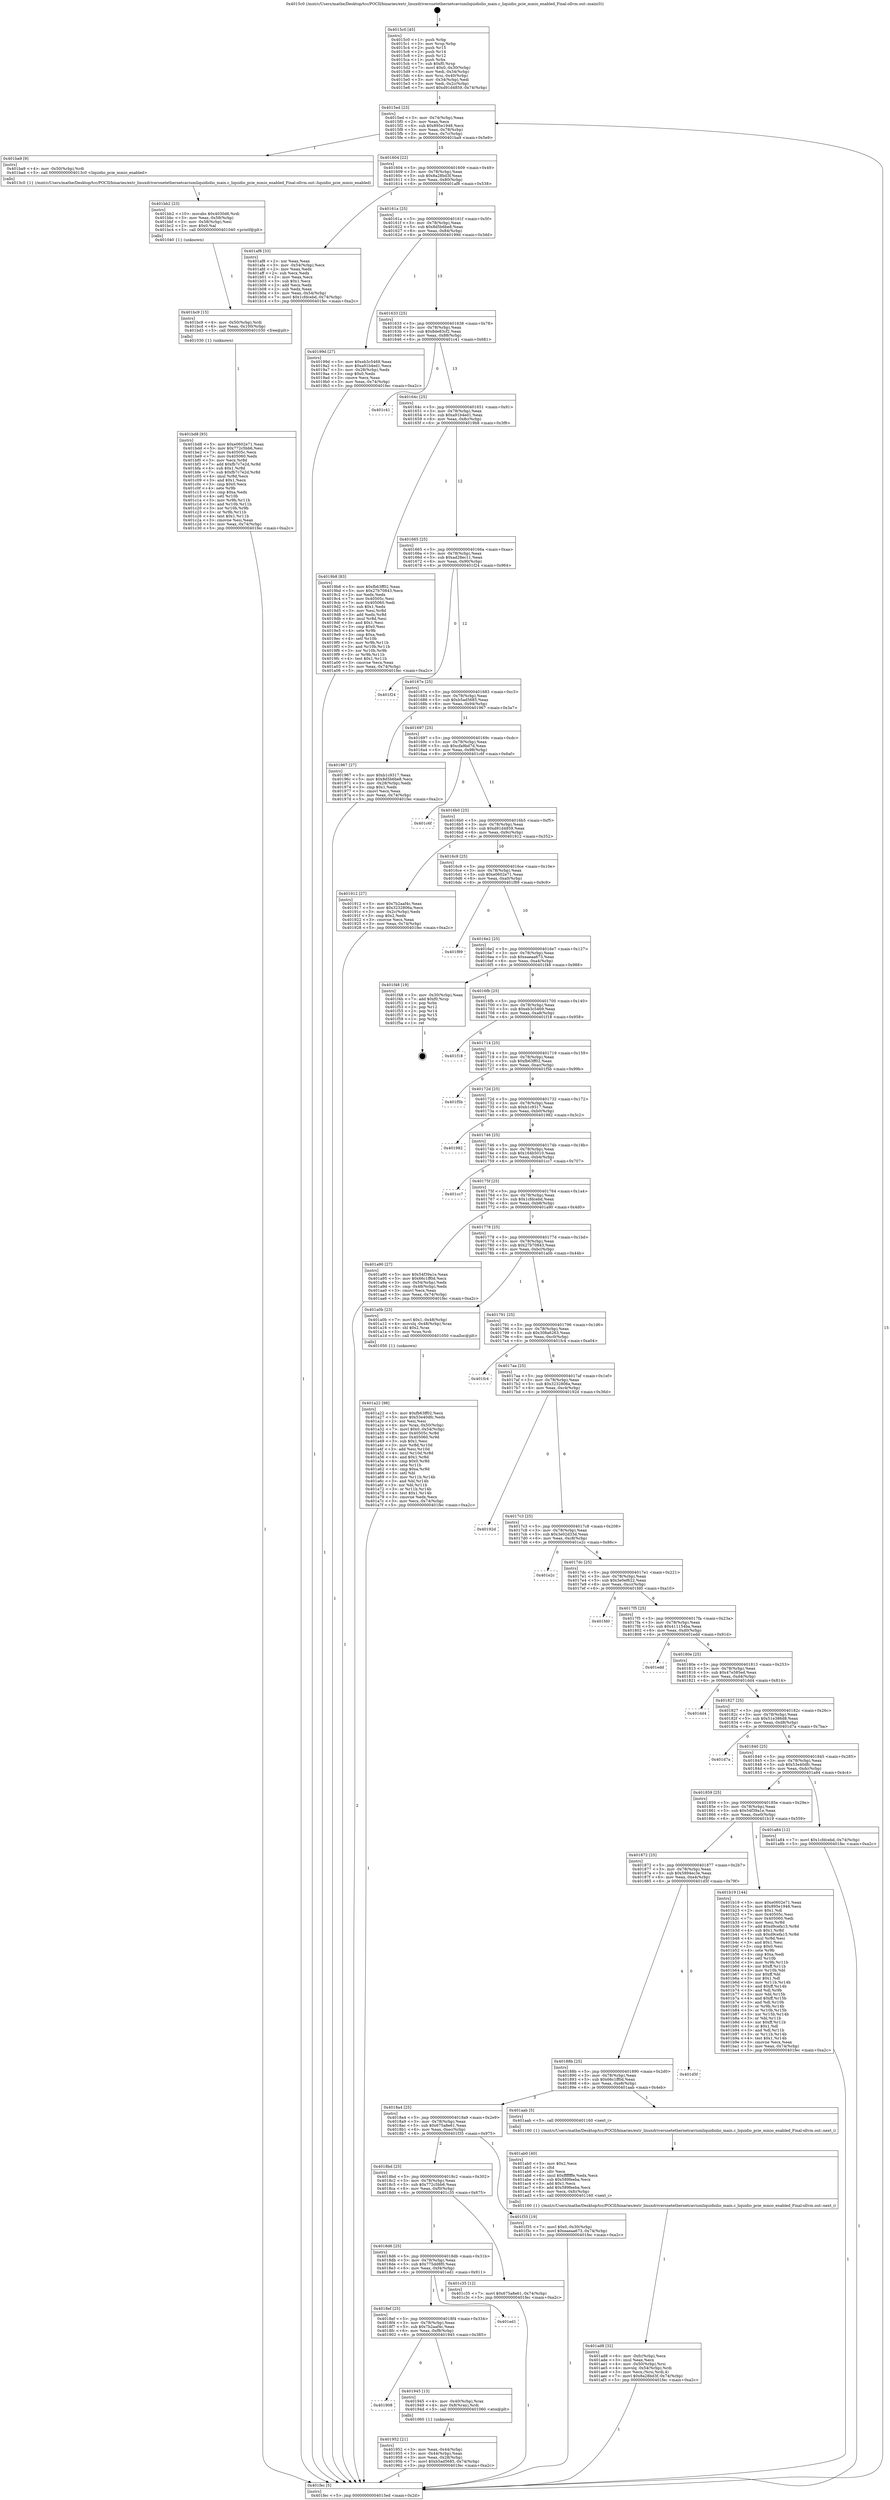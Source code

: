digraph "0x4015c0" {
  label = "0x4015c0 (/mnt/c/Users/mathe/Desktop/tcc/POCII/binaries/extr_linuxdriversnetethernetcaviumliquidiolio_main.c_liquidio_pcie_mmio_enabled_Final-ollvm.out::main(0))"
  labelloc = "t"
  node[shape=record]

  Entry [label="",width=0.3,height=0.3,shape=circle,fillcolor=black,style=filled]
  "0x4015ed" [label="{
     0x4015ed [23]\l
     | [instrs]\l
     &nbsp;&nbsp;0x4015ed \<+3\>: mov -0x74(%rbp),%eax\l
     &nbsp;&nbsp;0x4015f0 \<+2\>: mov %eax,%ecx\l
     &nbsp;&nbsp;0x4015f2 \<+6\>: sub $0x895e1948,%ecx\l
     &nbsp;&nbsp;0x4015f8 \<+3\>: mov %eax,-0x78(%rbp)\l
     &nbsp;&nbsp;0x4015fb \<+3\>: mov %ecx,-0x7c(%rbp)\l
     &nbsp;&nbsp;0x4015fe \<+6\>: je 0000000000401ba9 \<main+0x5e9\>\l
  }"]
  "0x401ba9" [label="{
     0x401ba9 [9]\l
     | [instrs]\l
     &nbsp;&nbsp;0x401ba9 \<+4\>: mov -0x50(%rbp),%rdi\l
     &nbsp;&nbsp;0x401bad \<+5\>: call 00000000004013c0 \<liquidio_pcie_mmio_enabled\>\l
     | [calls]\l
     &nbsp;&nbsp;0x4013c0 \{1\} (/mnt/c/Users/mathe/Desktop/tcc/POCII/binaries/extr_linuxdriversnetethernetcaviumliquidiolio_main.c_liquidio_pcie_mmio_enabled_Final-ollvm.out::liquidio_pcie_mmio_enabled)\l
  }"]
  "0x401604" [label="{
     0x401604 [22]\l
     | [instrs]\l
     &nbsp;&nbsp;0x401604 \<+5\>: jmp 0000000000401609 \<main+0x49\>\l
     &nbsp;&nbsp;0x401609 \<+3\>: mov -0x78(%rbp),%eax\l
     &nbsp;&nbsp;0x40160c \<+5\>: sub $0x8a28bd3f,%eax\l
     &nbsp;&nbsp;0x401611 \<+3\>: mov %eax,-0x80(%rbp)\l
     &nbsp;&nbsp;0x401614 \<+6\>: je 0000000000401af8 \<main+0x538\>\l
  }"]
  Exit [label="",width=0.3,height=0.3,shape=circle,fillcolor=black,style=filled,peripheries=2]
  "0x401af8" [label="{
     0x401af8 [33]\l
     | [instrs]\l
     &nbsp;&nbsp;0x401af8 \<+2\>: xor %eax,%eax\l
     &nbsp;&nbsp;0x401afa \<+3\>: mov -0x54(%rbp),%ecx\l
     &nbsp;&nbsp;0x401afd \<+2\>: mov %eax,%edx\l
     &nbsp;&nbsp;0x401aff \<+2\>: sub %ecx,%edx\l
     &nbsp;&nbsp;0x401b01 \<+2\>: mov %eax,%ecx\l
     &nbsp;&nbsp;0x401b03 \<+3\>: sub $0x1,%ecx\l
     &nbsp;&nbsp;0x401b06 \<+2\>: add %ecx,%edx\l
     &nbsp;&nbsp;0x401b08 \<+2\>: sub %edx,%eax\l
     &nbsp;&nbsp;0x401b0a \<+3\>: mov %eax,-0x54(%rbp)\l
     &nbsp;&nbsp;0x401b0d \<+7\>: movl $0x1cfdcebd,-0x74(%rbp)\l
     &nbsp;&nbsp;0x401b14 \<+5\>: jmp 0000000000401fec \<main+0xa2c\>\l
  }"]
  "0x40161a" [label="{
     0x40161a [25]\l
     | [instrs]\l
     &nbsp;&nbsp;0x40161a \<+5\>: jmp 000000000040161f \<main+0x5f\>\l
     &nbsp;&nbsp;0x40161f \<+3\>: mov -0x78(%rbp),%eax\l
     &nbsp;&nbsp;0x401622 \<+5\>: sub $0x8d5b6be8,%eax\l
     &nbsp;&nbsp;0x401627 \<+6\>: mov %eax,-0x84(%rbp)\l
     &nbsp;&nbsp;0x40162d \<+6\>: je 000000000040199d \<main+0x3dd\>\l
  }"]
  "0x401bd8" [label="{
     0x401bd8 [93]\l
     | [instrs]\l
     &nbsp;&nbsp;0x401bd8 \<+5\>: mov $0xe0602e71,%eax\l
     &nbsp;&nbsp;0x401bdd \<+5\>: mov $0x772c5bb6,%esi\l
     &nbsp;&nbsp;0x401be2 \<+7\>: mov 0x40505c,%ecx\l
     &nbsp;&nbsp;0x401be9 \<+7\>: mov 0x405060,%edx\l
     &nbsp;&nbsp;0x401bf0 \<+3\>: mov %ecx,%r8d\l
     &nbsp;&nbsp;0x401bf3 \<+7\>: add $0xfb7c7e2d,%r8d\l
     &nbsp;&nbsp;0x401bfa \<+4\>: sub $0x1,%r8d\l
     &nbsp;&nbsp;0x401bfe \<+7\>: sub $0xfb7c7e2d,%r8d\l
     &nbsp;&nbsp;0x401c05 \<+4\>: imul %r8d,%ecx\l
     &nbsp;&nbsp;0x401c09 \<+3\>: and $0x1,%ecx\l
     &nbsp;&nbsp;0x401c0c \<+3\>: cmp $0x0,%ecx\l
     &nbsp;&nbsp;0x401c0f \<+4\>: sete %r9b\l
     &nbsp;&nbsp;0x401c13 \<+3\>: cmp $0xa,%edx\l
     &nbsp;&nbsp;0x401c16 \<+4\>: setl %r10b\l
     &nbsp;&nbsp;0x401c1a \<+3\>: mov %r9b,%r11b\l
     &nbsp;&nbsp;0x401c1d \<+3\>: and %r10b,%r11b\l
     &nbsp;&nbsp;0x401c20 \<+3\>: xor %r10b,%r9b\l
     &nbsp;&nbsp;0x401c23 \<+3\>: or %r9b,%r11b\l
     &nbsp;&nbsp;0x401c26 \<+4\>: test $0x1,%r11b\l
     &nbsp;&nbsp;0x401c2a \<+3\>: cmovne %esi,%eax\l
     &nbsp;&nbsp;0x401c2d \<+3\>: mov %eax,-0x74(%rbp)\l
     &nbsp;&nbsp;0x401c30 \<+5\>: jmp 0000000000401fec \<main+0xa2c\>\l
  }"]
  "0x40199d" [label="{
     0x40199d [27]\l
     | [instrs]\l
     &nbsp;&nbsp;0x40199d \<+5\>: mov $0xeb3c5469,%eax\l
     &nbsp;&nbsp;0x4019a2 \<+5\>: mov $0xa91b4ed1,%ecx\l
     &nbsp;&nbsp;0x4019a7 \<+3\>: mov -0x28(%rbp),%edx\l
     &nbsp;&nbsp;0x4019aa \<+3\>: cmp $0x0,%edx\l
     &nbsp;&nbsp;0x4019ad \<+3\>: cmove %ecx,%eax\l
     &nbsp;&nbsp;0x4019b0 \<+3\>: mov %eax,-0x74(%rbp)\l
     &nbsp;&nbsp;0x4019b3 \<+5\>: jmp 0000000000401fec \<main+0xa2c\>\l
  }"]
  "0x401633" [label="{
     0x401633 [25]\l
     | [instrs]\l
     &nbsp;&nbsp;0x401633 \<+5\>: jmp 0000000000401638 \<main+0x78\>\l
     &nbsp;&nbsp;0x401638 \<+3\>: mov -0x78(%rbp),%eax\l
     &nbsp;&nbsp;0x40163b \<+5\>: sub $0x8de83cf2,%eax\l
     &nbsp;&nbsp;0x401640 \<+6\>: mov %eax,-0x88(%rbp)\l
     &nbsp;&nbsp;0x401646 \<+6\>: je 0000000000401c41 \<main+0x681\>\l
  }"]
  "0x401bc9" [label="{
     0x401bc9 [15]\l
     | [instrs]\l
     &nbsp;&nbsp;0x401bc9 \<+4\>: mov -0x50(%rbp),%rdi\l
     &nbsp;&nbsp;0x401bcd \<+6\>: mov %eax,-0x100(%rbp)\l
     &nbsp;&nbsp;0x401bd3 \<+5\>: call 0000000000401030 \<free@plt\>\l
     | [calls]\l
     &nbsp;&nbsp;0x401030 \{1\} (unknown)\l
  }"]
  "0x401c41" [label="{
     0x401c41\l
  }", style=dashed]
  "0x40164c" [label="{
     0x40164c [25]\l
     | [instrs]\l
     &nbsp;&nbsp;0x40164c \<+5\>: jmp 0000000000401651 \<main+0x91\>\l
     &nbsp;&nbsp;0x401651 \<+3\>: mov -0x78(%rbp),%eax\l
     &nbsp;&nbsp;0x401654 \<+5\>: sub $0xa91b4ed1,%eax\l
     &nbsp;&nbsp;0x401659 \<+6\>: mov %eax,-0x8c(%rbp)\l
     &nbsp;&nbsp;0x40165f \<+6\>: je 00000000004019b8 \<main+0x3f8\>\l
  }"]
  "0x401bb2" [label="{
     0x401bb2 [23]\l
     | [instrs]\l
     &nbsp;&nbsp;0x401bb2 \<+10\>: movabs $0x4030d6,%rdi\l
     &nbsp;&nbsp;0x401bbc \<+3\>: mov %eax,-0x58(%rbp)\l
     &nbsp;&nbsp;0x401bbf \<+3\>: mov -0x58(%rbp),%esi\l
     &nbsp;&nbsp;0x401bc2 \<+2\>: mov $0x0,%al\l
     &nbsp;&nbsp;0x401bc4 \<+5\>: call 0000000000401040 \<printf@plt\>\l
     | [calls]\l
     &nbsp;&nbsp;0x401040 \{1\} (unknown)\l
  }"]
  "0x4019b8" [label="{
     0x4019b8 [83]\l
     | [instrs]\l
     &nbsp;&nbsp;0x4019b8 \<+5\>: mov $0xfb63ff02,%eax\l
     &nbsp;&nbsp;0x4019bd \<+5\>: mov $0x27b70843,%ecx\l
     &nbsp;&nbsp;0x4019c2 \<+2\>: xor %edx,%edx\l
     &nbsp;&nbsp;0x4019c4 \<+7\>: mov 0x40505c,%esi\l
     &nbsp;&nbsp;0x4019cb \<+7\>: mov 0x405060,%edi\l
     &nbsp;&nbsp;0x4019d2 \<+3\>: sub $0x1,%edx\l
     &nbsp;&nbsp;0x4019d5 \<+3\>: mov %esi,%r8d\l
     &nbsp;&nbsp;0x4019d8 \<+3\>: add %edx,%r8d\l
     &nbsp;&nbsp;0x4019db \<+4\>: imul %r8d,%esi\l
     &nbsp;&nbsp;0x4019df \<+3\>: and $0x1,%esi\l
     &nbsp;&nbsp;0x4019e2 \<+3\>: cmp $0x0,%esi\l
     &nbsp;&nbsp;0x4019e5 \<+4\>: sete %r9b\l
     &nbsp;&nbsp;0x4019e9 \<+3\>: cmp $0xa,%edi\l
     &nbsp;&nbsp;0x4019ec \<+4\>: setl %r10b\l
     &nbsp;&nbsp;0x4019f0 \<+3\>: mov %r9b,%r11b\l
     &nbsp;&nbsp;0x4019f3 \<+3\>: and %r10b,%r11b\l
     &nbsp;&nbsp;0x4019f6 \<+3\>: xor %r10b,%r9b\l
     &nbsp;&nbsp;0x4019f9 \<+3\>: or %r9b,%r11b\l
     &nbsp;&nbsp;0x4019fc \<+4\>: test $0x1,%r11b\l
     &nbsp;&nbsp;0x401a00 \<+3\>: cmovne %ecx,%eax\l
     &nbsp;&nbsp;0x401a03 \<+3\>: mov %eax,-0x74(%rbp)\l
     &nbsp;&nbsp;0x401a06 \<+5\>: jmp 0000000000401fec \<main+0xa2c\>\l
  }"]
  "0x401665" [label="{
     0x401665 [25]\l
     | [instrs]\l
     &nbsp;&nbsp;0x401665 \<+5\>: jmp 000000000040166a \<main+0xaa\>\l
     &nbsp;&nbsp;0x40166a \<+3\>: mov -0x78(%rbp),%eax\l
     &nbsp;&nbsp;0x40166d \<+5\>: sub $0xad28ec11,%eax\l
     &nbsp;&nbsp;0x401672 \<+6\>: mov %eax,-0x90(%rbp)\l
     &nbsp;&nbsp;0x401678 \<+6\>: je 0000000000401f24 \<main+0x964\>\l
  }"]
  "0x401ad8" [label="{
     0x401ad8 [32]\l
     | [instrs]\l
     &nbsp;&nbsp;0x401ad8 \<+6\>: mov -0xfc(%rbp),%ecx\l
     &nbsp;&nbsp;0x401ade \<+3\>: imul %eax,%ecx\l
     &nbsp;&nbsp;0x401ae1 \<+4\>: mov -0x50(%rbp),%rsi\l
     &nbsp;&nbsp;0x401ae5 \<+4\>: movslq -0x54(%rbp),%rdi\l
     &nbsp;&nbsp;0x401ae9 \<+3\>: mov %ecx,(%rsi,%rdi,4)\l
     &nbsp;&nbsp;0x401aec \<+7\>: movl $0x8a28bd3f,-0x74(%rbp)\l
     &nbsp;&nbsp;0x401af3 \<+5\>: jmp 0000000000401fec \<main+0xa2c\>\l
  }"]
  "0x401f24" [label="{
     0x401f24\l
  }", style=dashed]
  "0x40167e" [label="{
     0x40167e [25]\l
     | [instrs]\l
     &nbsp;&nbsp;0x40167e \<+5\>: jmp 0000000000401683 \<main+0xc3\>\l
     &nbsp;&nbsp;0x401683 \<+3\>: mov -0x78(%rbp),%eax\l
     &nbsp;&nbsp;0x401686 \<+5\>: sub $0xb5ad5685,%eax\l
     &nbsp;&nbsp;0x40168b \<+6\>: mov %eax,-0x94(%rbp)\l
     &nbsp;&nbsp;0x401691 \<+6\>: je 0000000000401967 \<main+0x3a7\>\l
  }"]
  "0x401ab0" [label="{
     0x401ab0 [40]\l
     | [instrs]\l
     &nbsp;&nbsp;0x401ab0 \<+5\>: mov $0x2,%ecx\l
     &nbsp;&nbsp;0x401ab5 \<+1\>: cltd\l
     &nbsp;&nbsp;0x401ab6 \<+2\>: idiv %ecx\l
     &nbsp;&nbsp;0x401ab8 \<+6\>: imul $0xfffffffe,%edx,%ecx\l
     &nbsp;&nbsp;0x401abe \<+6\>: sub $0x589feeba,%ecx\l
     &nbsp;&nbsp;0x401ac4 \<+3\>: add $0x1,%ecx\l
     &nbsp;&nbsp;0x401ac7 \<+6\>: add $0x589feeba,%ecx\l
     &nbsp;&nbsp;0x401acd \<+6\>: mov %ecx,-0xfc(%rbp)\l
     &nbsp;&nbsp;0x401ad3 \<+5\>: call 0000000000401160 \<next_i\>\l
     | [calls]\l
     &nbsp;&nbsp;0x401160 \{1\} (/mnt/c/Users/mathe/Desktop/tcc/POCII/binaries/extr_linuxdriversnetethernetcaviumliquidiolio_main.c_liquidio_pcie_mmio_enabled_Final-ollvm.out::next_i)\l
  }"]
  "0x401967" [label="{
     0x401967 [27]\l
     | [instrs]\l
     &nbsp;&nbsp;0x401967 \<+5\>: mov $0xb1c9317,%eax\l
     &nbsp;&nbsp;0x40196c \<+5\>: mov $0x8d5b6be8,%ecx\l
     &nbsp;&nbsp;0x401971 \<+3\>: mov -0x28(%rbp),%edx\l
     &nbsp;&nbsp;0x401974 \<+3\>: cmp $0x1,%edx\l
     &nbsp;&nbsp;0x401977 \<+3\>: cmovl %ecx,%eax\l
     &nbsp;&nbsp;0x40197a \<+3\>: mov %eax,-0x74(%rbp)\l
     &nbsp;&nbsp;0x40197d \<+5\>: jmp 0000000000401fec \<main+0xa2c\>\l
  }"]
  "0x401697" [label="{
     0x401697 [25]\l
     | [instrs]\l
     &nbsp;&nbsp;0x401697 \<+5\>: jmp 000000000040169c \<main+0xdc\>\l
     &nbsp;&nbsp;0x40169c \<+3\>: mov -0x78(%rbp),%eax\l
     &nbsp;&nbsp;0x40169f \<+5\>: sub $0xcfa9bd7d,%eax\l
     &nbsp;&nbsp;0x4016a4 \<+6\>: mov %eax,-0x98(%rbp)\l
     &nbsp;&nbsp;0x4016aa \<+6\>: je 0000000000401c6f \<main+0x6af\>\l
  }"]
  "0x401a22" [label="{
     0x401a22 [98]\l
     | [instrs]\l
     &nbsp;&nbsp;0x401a22 \<+5\>: mov $0xfb63ff02,%ecx\l
     &nbsp;&nbsp;0x401a27 \<+5\>: mov $0x53e40dfc,%edx\l
     &nbsp;&nbsp;0x401a2c \<+2\>: xor %esi,%esi\l
     &nbsp;&nbsp;0x401a2e \<+4\>: mov %rax,-0x50(%rbp)\l
     &nbsp;&nbsp;0x401a32 \<+7\>: movl $0x0,-0x54(%rbp)\l
     &nbsp;&nbsp;0x401a39 \<+8\>: mov 0x40505c,%r8d\l
     &nbsp;&nbsp;0x401a41 \<+8\>: mov 0x405060,%r9d\l
     &nbsp;&nbsp;0x401a49 \<+3\>: sub $0x1,%esi\l
     &nbsp;&nbsp;0x401a4c \<+3\>: mov %r8d,%r10d\l
     &nbsp;&nbsp;0x401a4f \<+3\>: add %esi,%r10d\l
     &nbsp;&nbsp;0x401a52 \<+4\>: imul %r10d,%r8d\l
     &nbsp;&nbsp;0x401a56 \<+4\>: and $0x1,%r8d\l
     &nbsp;&nbsp;0x401a5a \<+4\>: cmp $0x0,%r8d\l
     &nbsp;&nbsp;0x401a5e \<+4\>: sete %r11b\l
     &nbsp;&nbsp;0x401a62 \<+4\>: cmp $0xa,%r9d\l
     &nbsp;&nbsp;0x401a66 \<+3\>: setl %bl\l
     &nbsp;&nbsp;0x401a69 \<+3\>: mov %r11b,%r14b\l
     &nbsp;&nbsp;0x401a6c \<+3\>: and %bl,%r14b\l
     &nbsp;&nbsp;0x401a6f \<+3\>: xor %bl,%r11b\l
     &nbsp;&nbsp;0x401a72 \<+3\>: or %r11b,%r14b\l
     &nbsp;&nbsp;0x401a75 \<+4\>: test $0x1,%r14b\l
     &nbsp;&nbsp;0x401a79 \<+3\>: cmovne %edx,%ecx\l
     &nbsp;&nbsp;0x401a7c \<+3\>: mov %ecx,-0x74(%rbp)\l
     &nbsp;&nbsp;0x401a7f \<+5\>: jmp 0000000000401fec \<main+0xa2c\>\l
  }"]
  "0x401c6f" [label="{
     0x401c6f\l
  }", style=dashed]
  "0x4016b0" [label="{
     0x4016b0 [25]\l
     | [instrs]\l
     &nbsp;&nbsp;0x4016b0 \<+5\>: jmp 00000000004016b5 \<main+0xf5\>\l
     &nbsp;&nbsp;0x4016b5 \<+3\>: mov -0x78(%rbp),%eax\l
     &nbsp;&nbsp;0x4016b8 \<+5\>: sub $0xd91d4859,%eax\l
     &nbsp;&nbsp;0x4016bd \<+6\>: mov %eax,-0x9c(%rbp)\l
     &nbsp;&nbsp;0x4016c3 \<+6\>: je 0000000000401912 \<main+0x352\>\l
  }"]
  "0x401952" [label="{
     0x401952 [21]\l
     | [instrs]\l
     &nbsp;&nbsp;0x401952 \<+3\>: mov %eax,-0x44(%rbp)\l
     &nbsp;&nbsp;0x401955 \<+3\>: mov -0x44(%rbp),%eax\l
     &nbsp;&nbsp;0x401958 \<+3\>: mov %eax,-0x28(%rbp)\l
     &nbsp;&nbsp;0x40195b \<+7\>: movl $0xb5ad5685,-0x74(%rbp)\l
     &nbsp;&nbsp;0x401962 \<+5\>: jmp 0000000000401fec \<main+0xa2c\>\l
  }"]
  "0x401912" [label="{
     0x401912 [27]\l
     | [instrs]\l
     &nbsp;&nbsp;0x401912 \<+5\>: mov $0x7b2aaf4c,%eax\l
     &nbsp;&nbsp;0x401917 \<+5\>: mov $0x3232806a,%ecx\l
     &nbsp;&nbsp;0x40191c \<+3\>: mov -0x2c(%rbp),%edx\l
     &nbsp;&nbsp;0x40191f \<+3\>: cmp $0x2,%edx\l
     &nbsp;&nbsp;0x401922 \<+3\>: cmovne %ecx,%eax\l
     &nbsp;&nbsp;0x401925 \<+3\>: mov %eax,-0x74(%rbp)\l
     &nbsp;&nbsp;0x401928 \<+5\>: jmp 0000000000401fec \<main+0xa2c\>\l
  }"]
  "0x4016c9" [label="{
     0x4016c9 [25]\l
     | [instrs]\l
     &nbsp;&nbsp;0x4016c9 \<+5\>: jmp 00000000004016ce \<main+0x10e\>\l
     &nbsp;&nbsp;0x4016ce \<+3\>: mov -0x78(%rbp),%eax\l
     &nbsp;&nbsp;0x4016d1 \<+5\>: sub $0xe0602e71,%eax\l
     &nbsp;&nbsp;0x4016d6 \<+6\>: mov %eax,-0xa0(%rbp)\l
     &nbsp;&nbsp;0x4016dc \<+6\>: je 0000000000401f89 \<main+0x9c9\>\l
  }"]
  "0x401fec" [label="{
     0x401fec [5]\l
     | [instrs]\l
     &nbsp;&nbsp;0x401fec \<+5\>: jmp 00000000004015ed \<main+0x2d\>\l
  }"]
  "0x4015c0" [label="{
     0x4015c0 [45]\l
     | [instrs]\l
     &nbsp;&nbsp;0x4015c0 \<+1\>: push %rbp\l
     &nbsp;&nbsp;0x4015c1 \<+3\>: mov %rsp,%rbp\l
     &nbsp;&nbsp;0x4015c4 \<+2\>: push %r15\l
     &nbsp;&nbsp;0x4015c6 \<+2\>: push %r14\l
     &nbsp;&nbsp;0x4015c8 \<+2\>: push %r12\l
     &nbsp;&nbsp;0x4015ca \<+1\>: push %rbx\l
     &nbsp;&nbsp;0x4015cb \<+7\>: sub $0xf0,%rsp\l
     &nbsp;&nbsp;0x4015d2 \<+7\>: movl $0x0,-0x30(%rbp)\l
     &nbsp;&nbsp;0x4015d9 \<+3\>: mov %edi,-0x34(%rbp)\l
     &nbsp;&nbsp;0x4015dc \<+4\>: mov %rsi,-0x40(%rbp)\l
     &nbsp;&nbsp;0x4015e0 \<+3\>: mov -0x34(%rbp),%edi\l
     &nbsp;&nbsp;0x4015e3 \<+3\>: mov %edi,-0x2c(%rbp)\l
     &nbsp;&nbsp;0x4015e6 \<+7\>: movl $0xd91d4859,-0x74(%rbp)\l
  }"]
  "0x401908" [label="{
     0x401908\l
  }", style=dashed]
  "0x401f89" [label="{
     0x401f89\l
  }", style=dashed]
  "0x4016e2" [label="{
     0x4016e2 [25]\l
     | [instrs]\l
     &nbsp;&nbsp;0x4016e2 \<+5\>: jmp 00000000004016e7 \<main+0x127\>\l
     &nbsp;&nbsp;0x4016e7 \<+3\>: mov -0x78(%rbp),%eax\l
     &nbsp;&nbsp;0x4016ea \<+5\>: sub $0xeaeaa673,%eax\l
     &nbsp;&nbsp;0x4016ef \<+6\>: mov %eax,-0xa4(%rbp)\l
     &nbsp;&nbsp;0x4016f5 \<+6\>: je 0000000000401f48 \<main+0x988\>\l
  }"]
  "0x401945" [label="{
     0x401945 [13]\l
     | [instrs]\l
     &nbsp;&nbsp;0x401945 \<+4\>: mov -0x40(%rbp),%rax\l
     &nbsp;&nbsp;0x401949 \<+4\>: mov 0x8(%rax),%rdi\l
     &nbsp;&nbsp;0x40194d \<+5\>: call 0000000000401060 \<atoi@plt\>\l
     | [calls]\l
     &nbsp;&nbsp;0x401060 \{1\} (unknown)\l
  }"]
  "0x401f48" [label="{
     0x401f48 [19]\l
     | [instrs]\l
     &nbsp;&nbsp;0x401f48 \<+3\>: mov -0x30(%rbp),%eax\l
     &nbsp;&nbsp;0x401f4b \<+7\>: add $0xf0,%rsp\l
     &nbsp;&nbsp;0x401f52 \<+1\>: pop %rbx\l
     &nbsp;&nbsp;0x401f53 \<+2\>: pop %r12\l
     &nbsp;&nbsp;0x401f55 \<+2\>: pop %r14\l
     &nbsp;&nbsp;0x401f57 \<+2\>: pop %r15\l
     &nbsp;&nbsp;0x401f59 \<+1\>: pop %rbp\l
     &nbsp;&nbsp;0x401f5a \<+1\>: ret\l
  }"]
  "0x4016fb" [label="{
     0x4016fb [25]\l
     | [instrs]\l
     &nbsp;&nbsp;0x4016fb \<+5\>: jmp 0000000000401700 \<main+0x140\>\l
     &nbsp;&nbsp;0x401700 \<+3\>: mov -0x78(%rbp),%eax\l
     &nbsp;&nbsp;0x401703 \<+5\>: sub $0xeb3c5469,%eax\l
     &nbsp;&nbsp;0x401708 \<+6\>: mov %eax,-0xa8(%rbp)\l
     &nbsp;&nbsp;0x40170e \<+6\>: je 0000000000401f18 \<main+0x958\>\l
  }"]
  "0x4018ef" [label="{
     0x4018ef [25]\l
     | [instrs]\l
     &nbsp;&nbsp;0x4018ef \<+5\>: jmp 00000000004018f4 \<main+0x334\>\l
     &nbsp;&nbsp;0x4018f4 \<+3\>: mov -0x78(%rbp),%eax\l
     &nbsp;&nbsp;0x4018f7 \<+5\>: sub $0x7b2aaf4c,%eax\l
     &nbsp;&nbsp;0x4018fc \<+6\>: mov %eax,-0xf8(%rbp)\l
     &nbsp;&nbsp;0x401902 \<+6\>: je 0000000000401945 \<main+0x385\>\l
  }"]
  "0x401f18" [label="{
     0x401f18\l
  }", style=dashed]
  "0x401714" [label="{
     0x401714 [25]\l
     | [instrs]\l
     &nbsp;&nbsp;0x401714 \<+5\>: jmp 0000000000401719 \<main+0x159\>\l
     &nbsp;&nbsp;0x401719 \<+3\>: mov -0x78(%rbp),%eax\l
     &nbsp;&nbsp;0x40171c \<+5\>: sub $0xfb63ff02,%eax\l
     &nbsp;&nbsp;0x401721 \<+6\>: mov %eax,-0xac(%rbp)\l
     &nbsp;&nbsp;0x401727 \<+6\>: je 0000000000401f5b \<main+0x99b\>\l
  }"]
  "0x401ed1" [label="{
     0x401ed1\l
  }", style=dashed]
  "0x401f5b" [label="{
     0x401f5b\l
  }", style=dashed]
  "0x40172d" [label="{
     0x40172d [25]\l
     | [instrs]\l
     &nbsp;&nbsp;0x40172d \<+5\>: jmp 0000000000401732 \<main+0x172\>\l
     &nbsp;&nbsp;0x401732 \<+3\>: mov -0x78(%rbp),%eax\l
     &nbsp;&nbsp;0x401735 \<+5\>: sub $0xb1c9317,%eax\l
     &nbsp;&nbsp;0x40173a \<+6\>: mov %eax,-0xb0(%rbp)\l
     &nbsp;&nbsp;0x401740 \<+6\>: je 0000000000401982 \<main+0x3c2\>\l
  }"]
  "0x4018d6" [label="{
     0x4018d6 [25]\l
     | [instrs]\l
     &nbsp;&nbsp;0x4018d6 \<+5\>: jmp 00000000004018db \<main+0x31b\>\l
     &nbsp;&nbsp;0x4018db \<+3\>: mov -0x78(%rbp),%eax\l
     &nbsp;&nbsp;0x4018de \<+5\>: sub $0x775dd8f0,%eax\l
     &nbsp;&nbsp;0x4018e3 \<+6\>: mov %eax,-0xf4(%rbp)\l
     &nbsp;&nbsp;0x4018e9 \<+6\>: je 0000000000401ed1 \<main+0x911\>\l
  }"]
  "0x401982" [label="{
     0x401982\l
  }", style=dashed]
  "0x401746" [label="{
     0x401746 [25]\l
     | [instrs]\l
     &nbsp;&nbsp;0x401746 \<+5\>: jmp 000000000040174b \<main+0x18b\>\l
     &nbsp;&nbsp;0x40174b \<+3\>: mov -0x78(%rbp),%eax\l
     &nbsp;&nbsp;0x40174e \<+5\>: sub $0x164b5010,%eax\l
     &nbsp;&nbsp;0x401753 \<+6\>: mov %eax,-0xb4(%rbp)\l
     &nbsp;&nbsp;0x401759 \<+6\>: je 0000000000401cc7 \<main+0x707\>\l
  }"]
  "0x401c35" [label="{
     0x401c35 [12]\l
     | [instrs]\l
     &nbsp;&nbsp;0x401c35 \<+7\>: movl $0x675a8e61,-0x74(%rbp)\l
     &nbsp;&nbsp;0x401c3c \<+5\>: jmp 0000000000401fec \<main+0xa2c\>\l
  }"]
  "0x401cc7" [label="{
     0x401cc7\l
  }", style=dashed]
  "0x40175f" [label="{
     0x40175f [25]\l
     | [instrs]\l
     &nbsp;&nbsp;0x40175f \<+5\>: jmp 0000000000401764 \<main+0x1a4\>\l
     &nbsp;&nbsp;0x401764 \<+3\>: mov -0x78(%rbp),%eax\l
     &nbsp;&nbsp;0x401767 \<+5\>: sub $0x1cfdcebd,%eax\l
     &nbsp;&nbsp;0x40176c \<+6\>: mov %eax,-0xb8(%rbp)\l
     &nbsp;&nbsp;0x401772 \<+6\>: je 0000000000401a90 \<main+0x4d0\>\l
  }"]
  "0x4018bd" [label="{
     0x4018bd [25]\l
     | [instrs]\l
     &nbsp;&nbsp;0x4018bd \<+5\>: jmp 00000000004018c2 \<main+0x302\>\l
     &nbsp;&nbsp;0x4018c2 \<+3\>: mov -0x78(%rbp),%eax\l
     &nbsp;&nbsp;0x4018c5 \<+5\>: sub $0x772c5bb6,%eax\l
     &nbsp;&nbsp;0x4018ca \<+6\>: mov %eax,-0xf0(%rbp)\l
     &nbsp;&nbsp;0x4018d0 \<+6\>: je 0000000000401c35 \<main+0x675\>\l
  }"]
  "0x401a90" [label="{
     0x401a90 [27]\l
     | [instrs]\l
     &nbsp;&nbsp;0x401a90 \<+5\>: mov $0x54f39a1e,%eax\l
     &nbsp;&nbsp;0x401a95 \<+5\>: mov $0x66c1ff0d,%ecx\l
     &nbsp;&nbsp;0x401a9a \<+3\>: mov -0x54(%rbp),%edx\l
     &nbsp;&nbsp;0x401a9d \<+3\>: cmp -0x48(%rbp),%edx\l
     &nbsp;&nbsp;0x401aa0 \<+3\>: cmovl %ecx,%eax\l
     &nbsp;&nbsp;0x401aa3 \<+3\>: mov %eax,-0x74(%rbp)\l
     &nbsp;&nbsp;0x401aa6 \<+5\>: jmp 0000000000401fec \<main+0xa2c\>\l
  }"]
  "0x401778" [label="{
     0x401778 [25]\l
     | [instrs]\l
     &nbsp;&nbsp;0x401778 \<+5\>: jmp 000000000040177d \<main+0x1bd\>\l
     &nbsp;&nbsp;0x40177d \<+3\>: mov -0x78(%rbp),%eax\l
     &nbsp;&nbsp;0x401780 \<+5\>: sub $0x27b70843,%eax\l
     &nbsp;&nbsp;0x401785 \<+6\>: mov %eax,-0xbc(%rbp)\l
     &nbsp;&nbsp;0x40178b \<+6\>: je 0000000000401a0b \<main+0x44b\>\l
  }"]
  "0x401f35" [label="{
     0x401f35 [19]\l
     | [instrs]\l
     &nbsp;&nbsp;0x401f35 \<+7\>: movl $0x0,-0x30(%rbp)\l
     &nbsp;&nbsp;0x401f3c \<+7\>: movl $0xeaeaa673,-0x74(%rbp)\l
     &nbsp;&nbsp;0x401f43 \<+5\>: jmp 0000000000401fec \<main+0xa2c\>\l
  }"]
  "0x401a0b" [label="{
     0x401a0b [23]\l
     | [instrs]\l
     &nbsp;&nbsp;0x401a0b \<+7\>: movl $0x1,-0x48(%rbp)\l
     &nbsp;&nbsp;0x401a12 \<+4\>: movslq -0x48(%rbp),%rax\l
     &nbsp;&nbsp;0x401a16 \<+4\>: shl $0x2,%rax\l
     &nbsp;&nbsp;0x401a1a \<+3\>: mov %rax,%rdi\l
     &nbsp;&nbsp;0x401a1d \<+5\>: call 0000000000401050 \<malloc@plt\>\l
     | [calls]\l
     &nbsp;&nbsp;0x401050 \{1\} (unknown)\l
  }"]
  "0x401791" [label="{
     0x401791 [25]\l
     | [instrs]\l
     &nbsp;&nbsp;0x401791 \<+5\>: jmp 0000000000401796 \<main+0x1d6\>\l
     &nbsp;&nbsp;0x401796 \<+3\>: mov -0x78(%rbp),%eax\l
     &nbsp;&nbsp;0x401799 \<+5\>: sub $0x308a6263,%eax\l
     &nbsp;&nbsp;0x40179e \<+6\>: mov %eax,-0xc0(%rbp)\l
     &nbsp;&nbsp;0x4017a4 \<+6\>: je 0000000000401fc4 \<main+0xa04\>\l
  }"]
  "0x4018a4" [label="{
     0x4018a4 [25]\l
     | [instrs]\l
     &nbsp;&nbsp;0x4018a4 \<+5\>: jmp 00000000004018a9 \<main+0x2e9\>\l
     &nbsp;&nbsp;0x4018a9 \<+3\>: mov -0x78(%rbp),%eax\l
     &nbsp;&nbsp;0x4018ac \<+5\>: sub $0x675a8e61,%eax\l
     &nbsp;&nbsp;0x4018b1 \<+6\>: mov %eax,-0xec(%rbp)\l
     &nbsp;&nbsp;0x4018b7 \<+6\>: je 0000000000401f35 \<main+0x975\>\l
  }"]
  "0x401fc4" [label="{
     0x401fc4\l
  }", style=dashed]
  "0x4017aa" [label="{
     0x4017aa [25]\l
     | [instrs]\l
     &nbsp;&nbsp;0x4017aa \<+5\>: jmp 00000000004017af \<main+0x1ef\>\l
     &nbsp;&nbsp;0x4017af \<+3\>: mov -0x78(%rbp),%eax\l
     &nbsp;&nbsp;0x4017b2 \<+5\>: sub $0x3232806a,%eax\l
     &nbsp;&nbsp;0x4017b7 \<+6\>: mov %eax,-0xc4(%rbp)\l
     &nbsp;&nbsp;0x4017bd \<+6\>: je 000000000040192d \<main+0x36d\>\l
  }"]
  "0x401aab" [label="{
     0x401aab [5]\l
     | [instrs]\l
     &nbsp;&nbsp;0x401aab \<+5\>: call 0000000000401160 \<next_i\>\l
     | [calls]\l
     &nbsp;&nbsp;0x401160 \{1\} (/mnt/c/Users/mathe/Desktop/tcc/POCII/binaries/extr_linuxdriversnetethernetcaviumliquidiolio_main.c_liquidio_pcie_mmio_enabled_Final-ollvm.out::next_i)\l
  }"]
  "0x40192d" [label="{
     0x40192d\l
  }", style=dashed]
  "0x4017c3" [label="{
     0x4017c3 [25]\l
     | [instrs]\l
     &nbsp;&nbsp;0x4017c3 \<+5\>: jmp 00000000004017c8 \<main+0x208\>\l
     &nbsp;&nbsp;0x4017c8 \<+3\>: mov -0x78(%rbp),%eax\l
     &nbsp;&nbsp;0x4017cb \<+5\>: sub $0x3e02d33d,%eax\l
     &nbsp;&nbsp;0x4017d0 \<+6\>: mov %eax,-0xc8(%rbp)\l
     &nbsp;&nbsp;0x4017d6 \<+6\>: je 0000000000401e2c \<main+0x86c\>\l
  }"]
  "0x40188b" [label="{
     0x40188b [25]\l
     | [instrs]\l
     &nbsp;&nbsp;0x40188b \<+5\>: jmp 0000000000401890 \<main+0x2d0\>\l
     &nbsp;&nbsp;0x401890 \<+3\>: mov -0x78(%rbp),%eax\l
     &nbsp;&nbsp;0x401893 \<+5\>: sub $0x66c1ff0d,%eax\l
     &nbsp;&nbsp;0x401898 \<+6\>: mov %eax,-0xe8(%rbp)\l
     &nbsp;&nbsp;0x40189e \<+6\>: je 0000000000401aab \<main+0x4eb\>\l
  }"]
  "0x401e2c" [label="{
     0x401e2c\l
  }", style=dashed]
  "0x4017dc" [label="{
     0x4017dc [25]\l
     | [instrs]\l
     &nbsp;&nbsp;0x4017dc \<+5\>: jmp 00000000004017e1 \<main+0x221\>\l
     &nbsp;&nbsp;0x4017e1 \<+3\>: mov -0x78(%rbp),%eax\l
     &nbsp;&nbsp;0x4017e4 \<+5\>: sub $0x3e0ef622,%eax\l
     &nbsp;&nbsp;0x4017e9 \<+6\>: mov %eax,-0xcc(%rbp)\l
     &nbsp;&nbsp;0x4017ef \<+6\>: je 0000000000401fd0 \<main+0xa10\>\l
  }"]
  "0x401d5f" [label="{
     0x401d5f\l
  }", style=dashed]
  "0x401fd0" [label="{
     0x401fd0\l
  }", style=dashed]
  "0x4017f5" [label="{
     0x4017f5 [25]\l
     | [instrs]\l
     &nbsp;&nbsp;0x4017f5 \<+5\>: jmp 00000000004017fa \<main+0x23a\>\l
     &nbsp;&nbsp;0x4017fa \<+3\>: mov -0x78(%rbp),%eax\l
     &nbsp;&nbsp;0x4017fd \<+5\>: sub $0x411154ba,%eax\l
     &nbsp;&nbsp;0x401802 \<+6\>: mov %eax,-0xd0(%rbp)\l
     &nbsp;&nbsp;0x401808 \<+6\>: je 0000000000401edd \<main+0x91d\>\l
  }"]
  "0x401872" [label="{
     0x401872 [25]\l
     | [instrs]\l
     &nbsp;&nbsp;0x401872 \<+5\>: jmp 0000000000401877 \<main+0x2b7\>\l
     &nbsp;&nbsp;0x401877 \<+3\>: mov -0x78(%rbp),%eax\l
     &nbsp;&nbsp;0x40187a \<+5\>: sub $0x5894ec3e,%eax\l
     &nbsp;&nbsp;0x40187f \<+6\>: mov %eax,-0xe4(%rbp)\l
     &nbsp;&nbsp;0x401885 \<+6\>: je 0000000000401d5f \<main+0x79f\>\l
  }"]
  "0x401edd" [label="{
     0x401edd\l
  }", style=dashed]
  "0x40180e" [label="{
     0x40180e [25]\l
     | [instrs]\l
     &nbsp;&nbsp;0x40180e \<+5\>: jmp 0000000000401813 \<main+0x253\>\l
     &nbsp;&nbsp;0x401813 \<+3\>: mov -0x78(%rbp),%eax\l
     &nbsp;&nbsp;0x401816 \<+5\>: sub $0x47e585ed,%eax\l
     &nbsp;&nbsp;0x40181b \<+6\>: mov %eax,-0xd4(%rbp)\l
     &nbsp;&nbsp;0x401821 \<+6\>: je 0000000000401dd4 \<main+0x814\>\l
  }"]
  "0x401b19" [label="{
     0x401b19 [144]\l
     | [instrs]\l
     &nbsp;&nbsp;0x401b19 \<+5\>: mov $0xe0602e71,%eax\l
     &nbsp;&nbsp;0x401b1e \<+5\>: mov $0x895e1948,%ecx\l
     &nbsp;&nbsp;0x401b23 \<+2\>: mov $0x1,%dl\l
     &nbsp;&nbsp;0x401b25 \<+7\>: mov 0x40505c,%esi\l
     &nbsp;&nbsp;0x401b2c \<+7\>: mov 0x405060,%edi\l
     &nbsp;&nbsp;0x401b33 \<+3\>: mov %esi,%r8d\l
     &nbsp;&nbsp;0x401b36 \<+7\>: add $0xd9cefa15,%r8d\l
     &nbsp;&nbsp;0x401b3d \<+4\>: sub $0x1,%r8d\l
     &nbsp;&nbsp;0x401b41 \<+7\>: sub $0xd9cefa15,%r8d\l
     &nbsp;&nbsp;0x401b48 \<+4\>: imul %r8d,%esi\l
     &nbsp;&nbsp;0x401b4c \<+3\>: and $0x1,%esi\l
     &nbsp;&nbsp;0x401b4f \<+3\>: cmp $0x0,%esi\l
     &nbsp;&nbsp;0x401b52 \<+4\>: sete %r9b\l
     &nbsp;&nbsp;0x401b56 \<+3\>: cmp $0xa,%edi\l
     &nbsp;&nbsp;0x401b59 \<+4\>: setl %r10b\l
     &nbsp;&nbsp;0x401b5d \<+3\>: mov %r9b,%r11b\l
     &nbsp;&nbsp;0x401b60 \<+4\>: xor $0xff,%r11b\l
     &nbsp;&nbsp;0x401b64 \<+3\>: mov %r10b,%bl\l
     &nbsp;&nbsp;0x401b67 \<+3\>: xor $0xff,%bl\l
     &nbsp;&nbsp;0x401b6a \<+3\>: xor $0x1,%dl\l
     &nbsp;&nbsp;0x401b6d \<+3\>: mov %r11b,%r14b\l
     &nbsp;&nbsp;0x401b70 \<+4\>: and $0xff,%r14b\l
     &nbsp;&nbsp;0x401b74 \<+3\>: and %dl,%r9b\l
     &nbsp;&nbsp;0x401b77 \<+3\>: mov %bl,%r15b\l
     &nbsp;&nbsp;0x401b7a \<+4\>: and $0xff,%r15b\l
     &nbsp;&nbsp;0x401b7e \<+3\>: and %dl,%r10b\l
     &nbsp;&nbsp;0x401b81 \<+3\>: or %r9b,%r14b\l
     &nbsp;&nbsp;0x401b84 \<+3\>: or %r10b,%r15b\l
     &nbsp;&nbsp;0x401b87 \<+3\>: xor %r15b,%r14b\l
     &nbsp;&nbsp;0x401b8a \<+3\>: or %bl,%r11b\l
     &nbsp;&nbsp;0x401b8d \<+4\>: xor $0xff,%r11b\l
     &nbsp;&nbsp;0x401b91 \<+3\>: or $0x1,%dl\l
     &nbsp;&nbsp;0x401b94 \<+3\>: and %dl,%r11b\l
     &nbsp;&nbsp;0x401b97 \<+3\>: or %r11b,%r14b\l
     &nbsp;&nbsp;0x401b9a \<+4\>: test $0x1,%r14b\l
     &nbsp;&nbsp;0x401b9e \<+3\>: cmovne %ecx,%eax\l
     &nbsp;&nbsp;0x401ba1 \<+3\>: mov %eax,-0x74(%rbp)\l
     &nbsp;&nbsp;0x401ba4 \<+5\>: jmp 0000000000401fec \<main+0xa2c\>\l
  }"]
  "0x401dd4" [label="{
     0x401dd4\l
  }", style=dashed]
  "0x401827" [label="{
     0x401827 [25]\l
     | [instrs]\l
     &nbsp;&nbsp;0x401827 \<+5\>: jmp 000000000040182c \<main+0x26c\>\l
     &nbsp;&nbsp;0x40182c \<+3\>: mov -0x78(%rbp),%eax\l
     &nbsp;&nbsp;0x40182f \<+5\>: sub $0x51e386d8,%eax\l
     &nbsp;&nbsp;0x401834 \<+6\>: mov %eax,-0xd8(%rbp)\l
     &nbsp;&nbsp;0x40183a \<+6\>: je 0000000000401d7a \<main+0x7ba\>\l
  }"]
  "0x401859" [label="{
     0x401859 [25]\l
     | [instrs]\l
     &nbsp;&nbsp;0x401859 \<+5\>: jmp 000000000040185e \<main+0x29e\>\l
     &nbsp;&nbsp;0x40185e \<+3\>: mov -0x78(%rbp),%eax\l
     &nbsp;&nbsp;0x401861 \<+5\>: sub $0x54f39a1e,%eax\l
     &nbsp;&nbsp;0x401866 \<+6\>: mov %eax,-0xe0(%rbp)\l
     &nbsp;&nbsp;0x40186c \<+6\>: je 0000000000401b19 \<main+0x559\>\l
  }"]
  "0x401d7a" [label="{
     0x401d7a\l
  }", style=dashed]
  "0x401840" [label="{
     0x401840 [25]\l
     | [instrs]\l
     &nbsp;&nbsp;0x401840 \<+5\>: jmp 0000000000401845 \<main+0x285\>\l
     &nbsp;&nbsp;0x401845 \<+3\>: mov -0x78(%rbp),%eax\l
     &nbsp;&nbsp;0x401848 \<+5\>: sub $0x53e40dfc,%eax\l
     &nbsp;&nbsp;0x40184d \<+6\>: mov %eax,-0xdc(%rbp)\l
     &nbsp;&nbsp;0x401853 \<+6\>: je 0000000000401a84 \<main+0x4c4\>\l
  }"]
  "0x401a84" [label="{
     0x401a84 [12]\l
     | [instrs]\l
     &nbsp;&nbsp;0x401a84 \<+7\>: movl $0x1cfdcebd,-0x74(%rbp)\l
     &nbsp;&nbsp;0x401a8b \<+5\>: jmp 0000000000401fec \<main+0xa2c\>\l
  }"]
  Entry -> "0x4015c0" [label=" 1"]
  "0x4015ed" -> "0x401ba9" [label=" 1"]
  "0x4015ed" -> "0x401604" [label=" 15"]
  "0x401f48" -> Exit [label=" 1"]
  "0x401604" -> "0x401af8" [label=" 1"]
  "0x401604" -> "0x40161a" [label=" 14"]
  "0x401f35" -> "0x401fec" [label=" 1"]
  "0x40161a" -> "0x40199d" [label=" 1"]
  "0x40161a" -> "0x401633" [label=" 13"]
  "0x401c35" -> "0x401fec" [label=" 1"]
  "0x401633" -> "0x401c41" [label=" 0"]
  "0x401633" -> "0x40164c" [label=" 13"]
  "0x401bd8" -> "0x401fec" [label=" 1"]
  "0x40164c" -> "0x4019b8" [label=" 1"]
  "0x40164c" -> "0x401665" [label=" 12"]
  "0x401bc9" -> "0x401bd8" [label=" 1"]
  "0x401665" -> "0x401f24" [label=" 0"]
  "0x401665" -> "0x40167e" [label=" 12"]
  "0x401bb2" -> "0x401bc9" [label=" 1"]
  "0x40167e" -> "0x401967" [label=" 1"]
  "0x40167e" -> "0x401697" [label=" 11"]
  "0x401ba9" -> "0x401bb2" [label=" 1"]
  "0x401697" -> "0x401c6f" [label=" 0"]
  "0x401697" -> "0x4016b0" [label=" 11"]
  "0x401b19" -> "0x401fec" [label=" 1"]
  "0x4016b0" -> "0x401912" [label=" 1"]
  "0x4016b0" -> "0x4016c9" [label=" 10"]
  "0x401912" -> "0x401fec" [label=" 1"]
  "0x4015c0" -> "0x4015ed" [label=" 1"]
  "0x401fec" -> "0x4015ed" [label=" 15"]
  "0x401af8" -> "0x401fec" [label=" 1"]
  "0x4016c9" -> "0x401f89" [label=" 0"]
  "0x4016c9" -> "0x4016e2" [label=" 10"]
  "0x401ad8" -> "0x401fec" [label=" 1"]
  "0x4016e2" -> "0x401f48" [label=" 1"]
  "0x4016e2" -> "0x4016fb" [label=" 9"]
  "0x401ab0" -> "0x401ad8" [label=" 1"]
  "0x4016fb" -> "0x401f18" [label=" 0"]
  "0x4016fb" -> "0x401714" [label=" 9"]
  "0x401a90" -> "0x401fec" [label=" 2"]
  "0x401714" -> "0x401f5b" [label=" 0"]
  "0x401714" -> "0x40172d" [label=" 9"]
  "0x401a84" -> "0x401fec" [label=" 1"]
  "0x40172d" -> "0x401982" [label=" 0"]
  "0x40172d" -> "0x401746" [label=" 9"]
  "0x401a0b" -> "0x401a22" [label=" 1"]
  "0x401746" -> "0x401cc7" [label=" 0"]
  "0x401746" -> "0x40175f" [label=" 9"]
  "0x4019b8" -> "0x401fec" [label=" 1"]
  "0x40175f" -> "0x401a90" [label=" 2"]
  "0x40175f" -> "0x401778" [label=" 7"]
  "0x401967" -> "0x401fec" [label=" 1"]
  "0x401778" -> "0x401a0b" [label=" 1"]
  "0x401778" -> "0x401791" [label=" 6"]
  "0x401952" -> "0x401fec" [label=" 1"]
  "0x401791" -> "0x401fc4" [label=" 0"]
  "0x401791" -> "0x4017aa" [label=" 6"]
  "0x4018ef" -> "0x401908" [label=" 0"]
  "0x4017aa" -> "0x40192d" [label=" 0"]
  "0x4017aa" -> "0x4017c3" [label=" 6"]
  "0x4018ef" -> "0x401945" [label=" 1"]
  "0x4017c3" -> "0x401e2c" [label=" 0"]
  "0x4017c3" -> "0x4017dc" [label=" 6"]
  "0x4018d6" -> "0x4018ef" [label=" 1"]
  "0x4017dc" -> "0x401fd0" [label=" 0"]
  "0x4017dc" -> "0x4017f5" [label=" 6"]
  "0x4018d6" -> "0x401ed1" [label=" 0"]
  "0x4017f5" -> "0x401edd" [label=" 0"]
  "0x4017f5" -> "0x40180e" [label=" 6"]
  "0x4018bd" -> "0x4018d6" [label=" 1"]
  "0x40180e" -> "0x401dd4" [label=" 0"]
  "0x40180e" -> "0x401827" [label=" 6"]
  "0x4018bd" -> "0x401c35" [label=" 1"]
  "0x401827" -> "0x401d7a" [label=" 0"]
  "0x401827" -> "0x401840" [label=" 6"]
  "0x4018a4" -> "0x4018bd" [label=" 2"]
  "0x401840" -> "0x401a84" [label=" 1"]
  "0x401840" -> "0x401859" [label=" 5"]
  "0x40199d" -> "0x401fec" [label=" 1"]
  "0x401859" -> "0x401b19" [label=" 1"]
  "0x401859" -> "0x401872" [label=" 4"]
  "0x401a22" -> "0x401fec" [label=" 1"]
  "0x401872" -> "0x401d5f" [label=" 0"]
  "0x401872" -> "0x40188b" [label=" 4"]
  "0x401aab" -> "0x401ab0" [label=" 1"]
  "0x40188b" -> "0x401aab" [label=" 1"]
  "0x40188b" -> "0x4018a4" [label=" 3"]
  "0x401945" -> "0x401952" [label=" 1"]
  "0x4018a4" -> "0x401f35" [label=" 1"]
}

